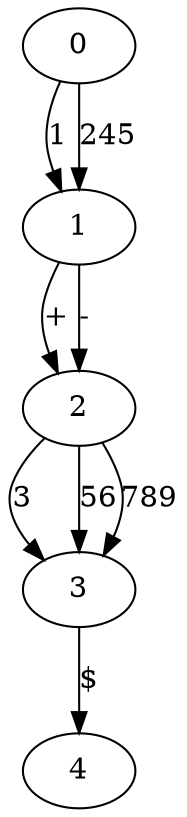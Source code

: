 digraph g
{
0 -> 1 [label="1"]
0 -> 1 [label="245"]
1 -> 2 [label="+"]
1 -> 2 [label="-"]
2 -> 3 [label="3"]
2 -> 3 [label="56"]
2 -> 3 [label="789"]
3 -> 4 [label="$"]
}
